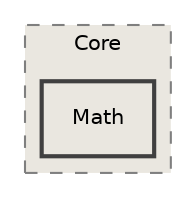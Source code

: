 digraph "/home/runner/work/Radium-Engine/Radium-Engine/src/Radium-Engine/src/Core/Math"
{
 // INTERACTIVE_SVG=YES
 // LATEX_PDF_SIZE
  edge [fontname="Helvetica",fontsize="10",labelfontname="Helvetica",labelfontsize="10"];
  node [fontname="Helvetica",fontsize="10",shape=record];
  compound=true
  subgraph clusterdir_a2f0e5642e47e7ed59fe0f0829eafb5f {
    graph [ bgcolor="#eae7e0", pencolor="grey50", style="filled,dashed,", label="Core", fontname="Helvetica", fontsize="10", URL="dir_a2f0e5642e47e7ed59fe0f0829eafb5f.html"]
  dir_a1f42069ba95676f6b9abbd5065ccf6d [shape=box, label="Math", style="filled,bold,", fillcolor="#eae7e0", color="grey25", URL="dir_a1f42069ba95676f6b9abbd5065ccf6d.html"];
  }
}
